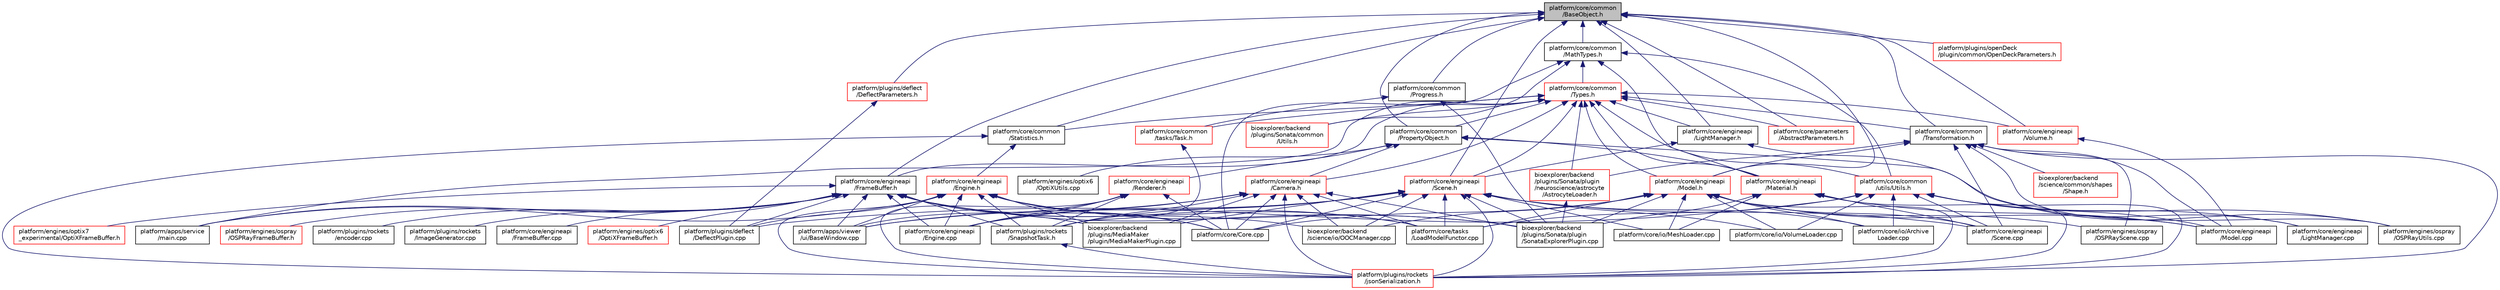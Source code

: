digraph "platform/core/common/BaseObject.h"
{
 // LATEX_PDF_SIZE
  edge [fontname="Helvetica",fontsize="10",labelfontname="Helvetica",labelfontsize="10"];
  node [fontname="Helvetica",fontsize="10",shape=record];
  Node1 [label="platform/core/common\l/BaseObject.h",height=0.2,width=0.4,color="black", fillcolor="grey75", style="filled", fontcolor="black",tooltip=" "];
  Node1 -> Node2 [dir="back",color="midnightblue",fontsize="10",style="solid",fontname="Helvetica"];
  Node2 [label="platform/core/common\l/MathTypes.h",height=0.2,width=0.4,color="black", fillcolor="white", style="filled",URL="$d5/d55/MathTypes_8h.html",tooltip=" "];
  Node2 -> Node3 [dir="back",color="midnightblue",fontsize="10",style="solid",fontname="Helvetica"];
  Node3 [label="platform/core/common\l/Types.h",height=0.2,width=0.4,color="red", fillcolor="white", style="filled",URL="$de/d53/platform_2core_2common_2Types_8h.html",tooltip=" "];
  Node3 -> Node5 [dir="back",color="midnightblue",fontsize="10",style="solid",fontname="Helvetica"];
  Node5 [label="platform/apps/service\l/main.cpp",height=0.2,width=0.4,color="black", fillcolor="white", style="filled",URL="$d9/d1c/service_2main_8cpp.html",tooltip=" "];
  Node3 -> Node287 [dir="back",color="midnightblue",fontsize="10",style="solid",fontname="Helvetica"];
  Node287 [label="platform/core/common\l/PropertyObject.h",height=0.2,width=0.4,color="black", fillcolor="white", style="filled",URL="$d4/d17/PropertyObject_8h.html",tooltip=" "];
  Node287 -> Node288 [dir="back",color="midnightblue",fontsize="10",style="solid",fontname="Helvetica"];
  Node288 [label="platform/core/engineapi\l/Camera.h",height=0.2,width=0.4,color="red", fillcolor="white", style="filled",URL="$dd/de4/Camera_8h.html",tooltip=" "];
  Node288 -> Node8 [dir="back",color="midnightblue",fontsize="10",style="solid",fontname="Helvetica"];
  Node8 [label="platform/apps/viewer\l/ui/BaseWindow.cpp",height=0.2,width=0.4,color="black", fillcolor="white", style="filled",URL="$de/d43/BaseWindow_8cpp.html",tooltip=" "];
  Node288 -> Node21 [dir="back",color="midnightblue",fontsize="10",style="solid",fontname="Helvetica"];
  Node21 [label="platform/core/Core.cpp",height=0.2,width=0.4,color="black", fillcolor="white", style="filled",URL="$d6/d27/Core_8cpp.html",tooltip=" "];
  Node288 -> Node173 [dir="back",color="midnightblue",fontsize="10",style="solid",fontname="Helvetica"];
  Node173 [label="platform/core/engineapi\l/Engine.cpp",height=0.2,width=0.4,color="black", fillcolor="white", style="filled",URL="$d6/d0c/Engine_8cpp.html",tooltip=" "];
  Node288 -> Node34 [dir="back",color="midnightblue",fontsize="10",style="solid",fontname="Helvetica"];
  Node34 [label="platform/core/tasks\l/LoadModelFunctor.cpp",height=0.2,width=0.4,color="black", fillcolor="white", style="filled",URL="$dd/d96/LoadModelFunctor_8cpp.html",tooltip=" "];
  Node288 -> Node31 [dir="back",color="midnightblue",fontsize="10",style="solid",fontname="Helvetica"];
  Node31 [label="platform/plugins/rockets\l/jsonSerialization.h",height=0.2,width=0.4,color="red", fillcolor="white", style="filled",URL="$d4/d2c/jsonSerialization_8h.html",tooltip=" "];
  Node288 -> Node195 [dir="back",color="midnightblue",fontsize="10",style="solid",fontname="Helvetica"];
  Node195 [label="platform/plugins/rockets\l/SnapshotTask.h",height=0.2,width=0.4,color="black", fillcolor="white", style="filled",URL="$d4/de5/SnapshotTask_8h.html",tooltip=" "];
  Node195 -> Node31 [dir="back",color="midnightblue",fontsize="10",style="solid",fontname="Helvetica"];
  Node288 -> Node60 [dir="back",color="midnightblue",fontsize="10",style="solid",fontname="Helvetica"];
  Node60 [label="bioexplorer/backend\l/science/io/OOCManager.cpp",height=0.2,width=0.4,color="black", fillcolor="white", style="filled",URL="$de/d91/OOCManager_8cpp.html",tooltip=" "];
  Node288 -> Node16 [dir="back",color="midnightblue",fontsize="10",style="solid",fontname="Helvetica"];
  Node16 [label="bioexplorer/backend\l/plugins/MediaMaker\l/plugin/MediaMakerPlugin.cpp",height=0.2,width=0.4,color="black", fillcolor="white", style="filled",URL="$dd/d9e/MediaMakerPlugin_8cpp.html",tooltip=" "];
  Node288 -> Node18 [dir="back",color="midnightblue",fontsize="10",style="solid",fontname="Helvetica"];
  Node18 [label="bioexplorer/backend\l/plugins/Sonata/plugin\l/SonataExplorerPlugin.cpp",height=0.2,width=0.4,color="black", fillcolor="white", style="filled",URL="$d4/d2c/SonataExplorerPlugin_8cpp.html",tooltip=" "];
  Node287 -> Node213 [dir="back",color="midnightblue",fontsize="10",style="solid",fontname="Helvetica"];
  Node213 [label="platform/core/engineapi\l/Material.h",height=0.2,width=0.4,color="red", fillcolor="white", style="filled",URL="$df/d12/Material_8h.html",tooltip=" "];
  Node213 -> Node22 [dir="back",color="midnightblue",fontsize="10",style="solid",fontname="Helvetica"];
  Node22 [label="platform/core/engineapi\l/Model.cpp",height=0.2,width=0.4,color="black", fillcolor="white", style="filled",URL="$dd/d2e/Model_8cpp.html",tooltip=" "];
  Node213 -> Node23 [dir="back",color="midnightblue",fontsize="10",style="solid",fontname="Helvetica"];
  Node23 [label="platform/core/engineapi\l/Scene.cpp",height=0.2,width=0.4,color="black", fillcolor="white", style="filled",URL="$de/d15/Scene_8cpp.html",tooltip=" "];
  Node213 -> Node25 [dir="back",color="midnightblue",fontsize="10",style="solid",fontname="Helvetica"];
  Node25 [label="platform/core/io/MeshLoader.cpp",height=0.2,width=0.4,color="black", fillcolor="white", style="filled",URL="$d2/d87/MeshLoader_8cpp.html",tooltip=" "];
  Node213 -> Node31 [dir="back",color="midnightblue",fontsize="10",style="solid",fontname="Helvetica"];
  Node213 -> Node18 [dir="back",color="midnightblue",fontsize="10",style="solid",fontname="Helvetica"];
  Node287 -> Node300 [dir="back",color="midnightblue",fontsize="10",style="solid",fontname="Helvetica"];
  Node300 [label="platform/core/engineapi\l/Renderer.h",height=0.2,width=0.4,color="red", fillcolor="white", style="filled",URL="$d8/db2/Renderer_8h.html",tooltip=" "];
  Node300 -> Node8 [dir="back",color="midnightblue",fontsize="10",style="solid",fontname="Helvetica"];
  Node300 -> Node21 [dir="back",color="midnightblue",fontsize="10",style="solid",fontname="Helvetica"];
  Node300 -> Node173 [dir="back",color="midnightblue",fontsize="10",style="solid",fontname="Helvetica"];
  Node300 -> Node31 [dir="back",color="midnightblue",fontsize="10",style="solid",fontname="Helvetica"];
  Node300 -> Node195 [dir="back",color="midnightblue",fontsize="10",style="solid",fontname="Helvetica"];
  Node287 -> Node251 [dir="back",color="midnightblue",fontsize="10",style="solid",fontname="Helvetica"];
  Node251 [label="platform/engines/optix6\l/OptiXUtils.cpp",height=0.2,width=0.4,color="black", fillcolor="white", style="filled",URL="$d0/d79/OptiXUtils_8cpp.html",tooltip=" "];
  Node287 -> Node301 [dir="back",color="midnightblue",fontsize="10",style="solid",fontname="Helvetica"];
  Node301 [label="platform/engines/ospray\l/OSPRayUtils.cpp",height=0.2,width=0.4,color="black", fillcolor="white", style="filled",URL="$d8/d20/OSPRayUtils_8cpp.html",tooltip=" "];
  Node3 -> Node339 [dir="back",color="midnightblue",fontsize="10",style="solid",fontname="Helvetica"];
  Node339 [label="platform/core/common\l/Statistics.h",height=0.2,width=0.4,color="black", fillcolor="white", style="filled",URL="$d1/dd6/Statistics_8h.html",tooltip=" "];
  Node339 -> Node231 [dir="back",color="midnightblue",fontsize="10",style="solid",fontname="Helvetica"];
  Node231 [label="platform/core/engineapi\l/Engine.h",height=0.2,width=0.4,color="red", fillcolor="white", style="filled",URL="$d1/dd4/Engine_8h.html",tooltip=" "];
  Node231 -> Node5 [dir="back",color="midnightblue",fontsize="10",style="solid",fontname="Helvetica"];
  Node231 -> Node8 [dir="back",color="midnightblue",fontsize="10",style="solid",fontname="Helvetica"];
  Node231 -> Node21 [dir="back",color="midnightblue",fontsize="10",style="solid",fontname="Helvetica"];
  Node231 -> Node173 [dir="back",color="midnightblue",fontsize="10",style="solid",fontname="Helvetica"];
  Node231 -> Node34 [dir="back",color="midnightblue",fontsize="10",style="solid",fontname="Helvetica"];
  Node231 -> Node12 [dir="back",color="midnightblue",fontsize="10",style="solid",fontname="Helvetica"];
  Node12 [label="platform/plugins/deflect\l/DeflectPlugin.cpp",height=0.2,width=0.4,color="black", fillcolor="white", style="filled",URL="$d8/d57/DeflectPlugin_8cpp.html",tooltip=" "];
  Node231 -> Node31 [dir="back",color="midnightblue",fontsize="10",style="solid",fontname="Helvetica"];
  Node231 -> Node195 [dir="back",color="midnightblue",fontsize="10",style="solid",fontname="Helvetica"];
  Node231 -> Node16 [dir="back",color="midnightblue",fontsize="10",style="solid",fontname="Helvetica"];
  Node231 -> Node18 [dir="back",color="midnightblue",fontsize="10",style="solid",fontname="Helvetica"];
  Node339 -> Node31 [dir="back",color="midnightblue",fontsize="10",style="solid",fontname="Helvetica"];
  Node3 -> Node340 [dir="back",color="midnightblue",fontsize="10",style="solid",fontname="Helvetica"];
  Node340 [label="platform/core/common\l/tasks/Task.h",height=0.2,width=0.4,color="red", fillcolor="white", style="filled",URL="$df/d4f/Task_8h.html",tooltip=" "];
  Node340 -> Node195 [dir="back",color="midnightblue",fontsize="10",style="solid",fontname="Helvetica"];
  Node3 -> Node344 [dir="back",color="midnightblue",fontsize="10",style="solid",fontname="Helvetica"];
  Node344 [label="platform/core/common\l/Transformation.h",height=0.2,width=0.4,color="black", fillcolor="white", style="filled",URL="$df/d1e/Transformation_8h.html",tooltip=" "];
  Node344 -> Node22 [dir="back",color="midnightblue",fontsize="10",style="solid",fontname="Helvetica"];
  Node344 -> Node20 [dir="back",color="midnightblue",fontsize="10",style="solid",fontname="Helvetica"];
  Node20 [label="platform/core/engineapi\l/Model.h",height=0.2,width=0.4,color="red", fillcolor="white", style="filled",URL="$d3/d5a/Model_8h.html",tooltip=" "];
  Node20 -> Node21 [dir="back",color="midnightblue",fontsize="10",style="solid",fontname="Helvetica"];
  Node20 -> Node22 [dir="back",color="midnightblue",fontsize="10",style="solid",fontname="Helvetica"];
  Node20 -> Node23 [dir="back",color="midnightblue",fontsize="10",style="solid",fontname="Helvetica"];
  Node20 -> Node24 [dir="back",color="midnightblue",fontsize="10",style="solid",fontname="Helvetica"];
  Node24 [label="platform/core/io/Archive\lLoader.cpp",height=0.2,width=0.4,color="black", fillcolor="white", style="filled",URL="$d6/da5/ArchiveLoader_8cpp.html",tooltip=" "];
  Node20 -> Node25 [dir="back",color="midnightblue",fontsize="10",style="solid",fontname="Helvetica"];
  Node20 -> Node26 [dir="back",color="midnightblue",fontsize="10",style="solid",fontname="Helvetica"];
  Node26 [label="platform/core/io/VolumeLoader.cpp",height=0.2,width=0.4,color="black", fillcolor="white", style="filled",URL="$dd/daa/VolumeLoader_8cpp.html",tooltip=" "];
  Node20 -> Node34 [dir="back",color="midnightblue",fontsize="10",style="solid",fontname="Helvetica"];
  Node20 -> Node48 [dir="back",color="midnightblue",fontsize="10",style="solid",fontname="Helvetica"];
  Node48 [label="platform/engines/ospray\l/OSPRayScene.cpp",height=0.2,width=0.4,color="black", fillcolor="white", style="filled",URL="$d5/dde/OSPRayScene_8cpp.html",tooltip=" "];
  Node20 -> Node31 [dir="back",color="midnightblue",fontsize="10",style="solid",fontname="Helvetica"];
  Node20 -> Node60 [dir="back",color="midnightblue",fontsize="10",style="solid",fontname="Helvetica"];
  Node20 -> Node18 [dir="back",color="midnightblue",fontsize="10",style="solid",fontname="Helvetica"];
  Node344 -> Node23 [dir="back",color="midnightblue",fontsize="10",style="solid",fontname="Helvetica"];
  Node344 -> Node48 [dir="back",color="midnightblue",fontsize="10",style="solid",fontname="Helvetica"];
  Node344 -> Node301 [dir="back",color="midnightblue",fontsize="10",style="solid",fontname="Helvetica"];
  Node344 -> Node31 [dir="back",color="midnightblue",fontsize="10",style="solid",fontname="Helvetica"];
  Node344 -> Node345 [dir="back",color="midnightblue",fontsize="10",style="solid",fontname="Helvetica"];
  Node345 [label="bioexplorer/backend\l/science/common/shapes\l/Shape.h",height=0.2,width=0.4,color="red", fillcolor="white", style="filled",URL="$de/d8f/Shape_8h.html",tooltip=" "];
  Node344 -> Node210 [dir="back",color="midnightblue",fontsize="10",style="solid",fontname="Helvetica"];
  Node210 [label="bioexplorer/backend\l/plugins/Sonata/plugin\l/neuroscience/astrocyte\l/AstrocyteLoader.h",height=0.2,width=0.4,color="red", fillcolor="white", style="filled",URL="$db/d19/AstrocyteLoader_8h.html",tooltip=" "];
  Node210 -> Node18 [dir="back",color="midnightblue",fontsize="10",style="solid",fontname="Helvetica"];
  Node3 -> Node373 [dir="back",color="midnightblue",fontsize="10",style="solid",fontname="Helvetica"];
  Node373 [label="platform/core/common\l/utils/Utils.h",height=0.2,width=0.4,color="red", fillcolor="white", style="filled",URL="$dc/daa/platform_2core_2common_2utils_2Utils_8h.html",tooltip=" "];
  Node373 -> Node185 [dir="back",color="midnightblue",fontsize="10",style="solid",fontname="Helvetica"];
  Node185 [label="platform/core/engineapi\l/LightManager.cpp",height=0.2,width=0.4,color="black", fillcolor="white", style="filled",URL="$d3/d1d/LightManager_8cpp.html",tooltip=" "];
  Node373 -> Node22 [dir="back",color="midnightblue",fontsize="10",style="solid",fontname="Helvetica"];
  Node373 -> Node23 [dir="back",color="midnightblue",fontsize="10",style="solid",fontname="Helvetica"];
  Node373 -> Node24 [dir="back",color="midnightblue",fontsize="10",style="solid",fontname="Helvetica"];
  Node373 -> Node26 [dir="back",color="midnightblue",fontsize="10",style="solid",fontname="Helvetica"];
  Node373 -> Node34 [dir="back",color="midnightblue",fontsize="10",style="solid",fontname="Helvetica"];
  Node373 -> Node301 [dir="back",color="midnightblue",fontsize="10",style="solid",fontname="Helvetica"];
  Node373 -> Node12 [dir="back",color="midnightblue",fontsize="10",style="solid",fontname="Helvetica"];
  Node373 -> Node31 [dir="back",color="midnightblue",fontsize="10",style="solid",fontname="Helvetica"];
  Node3 -> Node288 [dir="back",color="midnightblue",fontsize="10",style="solid",fontname="Helvetica"];
  Node3 -> Node366 [dir="back",color="midnightblue",fontsize="10",style="solid",fontname="Helvetica"];
  Node366 [label="platform/core/engineapi\l/FrameBuffer.h",height=0.2,width=0.4,color="black", fillcolor="white", style="filled",URL="$da/d8a/FrameBuffer_8h.html",tooltip=" "];
  Node366 -> Node5 [dir="back",color="midnightblue",fontsize="10",style="solid",fontname="Helvetica"];
  Node366 -> Node8 [dir="back",color="midnightblue",fontsize="10",style="solid",fontname="Helvetica"];
  Node366 -> Node21 [dir="back",color="midnightblue",fontsize="10",style="solid",fontname="Helvetica"];
  Node366 -> Node173 [dir="back",color="midnightblue",fontsize="10",style="solid",fontname="Helvetica"];
  Node366 -> Node367 [dir="back",color="midnightblue",fontsize="10",style="solid",fontname="Helvetica"];
  Node367 [label="platform/core/engineapi\l/FrameBuffer.cpp",height=0.2,width=0.4,color="black", fillcolor="white", style="filled",URL="$dd/db9/FrameBuffer_8cpp.html",tooltip=" "];
  Node366 -> Node34 [dir="back",color="midnightblue",fontsize="10",style="solid",fontname="Helvetica"];
  Node366 -> Node368 [dir="back",color="midnightblue",fontsize="10",style="solid",fontname="Helvetica"];
  Node368 [label="platform/engines/optix6\l/OptiXFrameBuffer.h",height=0.2,width=0.4,color="red", fillcolor="white", style="filled",URL="$d0/d9a/optix6_2OptiXFrameBuffer_8h.html",tooltip=" "];
  Node366 -> Node369 [dir="back",color="midnightblue",fontsize="10",style="solid",fontname="Helvetica"];
  Node369 [label="platform/engines/optix7\l_experimental/OptiXFrameBuffer.h",height=0.2,width=0.4,color="red", fillcolor="white", style="filled",URL="$d4/de5/optix7__experimental_2OptiXFrameBuffer_8h.html",tooltip=" "];
  Node366 -> Node370 [dir="back",color="midnightblue",fontsize="10",style="solid",fontname="Helvetica"];
  Node370 [label="platform/engines/ospray\l/OSPRayFrameBuffer.h",height=0.2,width=0.4,color="red", fillcolor="white", style="filled",URL="$d7/d01/OSPRayFrameBuffer_8h.html",tooltip=" "];
  Node366 -> Node12 [dir="back",color="midnightblue",fontsize="10",style="solid",fontname="Helvetica"];
  Node366 -> Node371 [dir="back",color="midnightblue",fontsize="10",style="solid",fontname="Helvetica"];
  Node371 [label="platform/plugins/rockets\l/encoder.cpp",height=0.2,width=0.4,color="black", fillcolor="white", style="filled",URL="$db/dbc/encoder_8cpp.html",tooltip=" "];
  Node366 -> Node372 [dir="back",color="midnightblue",fontsize="10",style="solid",fontname="Helvetica"];
  Node372 [label="platform/plugins/rockets\l/ImageGenerator.cpp",height=0.2,width=0.4,color="black", fillcolor="white", style="filled",URL="$dd/db2/ImageGenerator_8cpp.html",tooltip=" "];
  Node366 -> Node195 [dir="back",color="midnightblue",fontsize="10",style="solid",fontname="Helvetica"];
  Node366 -> Node60 [dir="back",color="midnightblue",fontsize="10",style="solid",fontname="Helvetica"];
  Node366 -> Node16 [dir="back",color="midnightblue",fontsize="10",style="solid",fontname="Helvetica"];
  Node366 -> Node18 [dir="back",color="midnightblue",fontsize="10",style="solid",fontname="Helvetica"];
  Node3 -> Node376 [dir="back",color="midnightblue",fontsize="10",style="solid",fontname="Helvetica"];
  Node376 [label="platform/core/engineapi\l/LightManager.h",height=0.2,width=0.4,color="black", fillcolor="white", style="filled",URL="$dd/d9a/LightManager_8h.html",tooltip=" "];
  Node376 -> Node185 [dir="back",color="midnightblue",fontsize="10",style="solid",fontname="Helvetica"];
  Node376 -> Node189 [dir="back",color="midnightblue",fontsize="10",style="solid",fontname="Helvetica"];
  Node189 [label="platform/core/engineapi\l/Scene.h",height=0.2,width=0.4,color="red", fillcolor="white", style="filled",URL="$d5/d2d/Scene_8h.html",tooltip=" "];
  Node189 -> Node8 [dir="back",color="midnightblue",fontsize="10",style="solid",fontname="Helvetica"];
  Node189 -> Node21 [dir="back",color="midnightblue",fontsize="10",style="solid",fontname="Helvetica"];
  Node189 -> Node173 [dir="back",color="midnightblue",fontsize="10",style="solid",fontname="Helvetica"];
  Node189 -> Node23 [dir="back",color="midnightblue",fontsize="10",style="solid",fontname="Helvetica"];
  Node189 -> Node24 [dir="back",color="midnightblue",fontsize="10",style="solid",fontname="Helvetica"];
  Node189 -> Node25 [dir="back",color="midnightblue",fontsize="10",style="solid",fontname="Helvetica"];
  Node189 -> Node26 [dir="back",color="midnightblue",fontsize="10",style="solid",fontname="Helvetica"];
  Node189 -> Node34 [dir="back",color="midnightblue",fontsize="10",style="solid",fontname="Helvetica"];
  Node189 -> Node31 [dir="back",color="midnightblue",fontsize="10",style="solid",fontname="Helvetica"];
  Node189 -> Node195 [dir="back",color="midnightblue",fontsize="10",style="solid",fontname="Helvetica"];
  Node189 -> Node60 [dir="back",color="midnightblue",fontsize="10",style="solid",fontname="Helvetica"];
  Node189 -> Node16 [dir="back",color="midnightblue",fontsize="10",style="solid",fontname="Helvetica"];
  Node189 -> Node18 [dir="back",color="midnightblue",fontsize="10",style="solid",fontname="Helvetica"];
  Node3 -> Node213 [dir="back",color="midnightblue",fontsize="10",style="solid",fontname="Helvetica"];
  Node3 -> Node20 [dir="back",color="midnightblue",fontsize="10",style="solid",fontname="Helvetica"];
  Node3 -> Node189 [dir="back",color="midnightblue",fontsize="10",style="solid",fontname="Helvetica"];
  Node3 -> Node377 [dir="back",color="midnightblue",fontsize="10",style="solid",fontname="Helvetica"];
  Node377 [label="platform/core/engineapi\l/Volume.h",height=0.2,width=0.4,color="red", fillcolor="white", style="filled",URL="$d1/dbd/Volume_8h.html",tooltip=" "];
  Node377 -> Node22 [dir="back",color="midnightblue",fontsize="10",style="solid",fontname="Helvetica"];
  Node3 -> Node387 [dir="back",color="midnightblue",fontsize="10",style="solid",fontname="Helvetica"];
  Node387 [label="platform/core/parameters\l/AbstractParameters.h",height=0.2,width=0.4,color="red", fillcolor="white", style="filled",URL="$d6/d75/AbstractParameters_8h.html",tooltip=" "];
  Node3 -> Node420 [dir="back",color="midnightblue",fontsize="10",style="solid",fontname="Helvetica"];
  Node420 [label="bioexplorer/backend\l/plugins/Sonata/common\l/Utils.h",height=0.2,width=0.4,color="red", fillcolor="white", style="filled",URL="$d0/dc9/bioexplorer_2backend_2plugins_2Sonata_2common_2Utils_8h.html",tooltip=" "];
  Node3 -> Node210 [dir="back",color="midnightblue",fontsize="10",style="solid",fontname="Helvetica"];
  Node2 -> Node373 [dir="back",color="midnightblue",fontsize="10",style="solid",fontname="Helvetica"];
  Node2 -> Node21 [dir="back",color="midnightblue",fontsize="10",style="solid",fontname="Helvetica"];
  Node2 -> Node213 [dir="back",color="midnightblue",fontsize="10",style="solid",fontname="Helvetica"];
  Node2 -> Node420 [dir="back",color="midnightblue",fontsize="10",style="solid",fontname="Helvetica"];
  Node1 -> Node426 [dir="back",color="midnightblue",fontsize="10",style="solid",fontname="Helvetica"];
  Node426 [label="platform/core/common\l/Progress.h",height=0.2,width=0.4,color="black", fillcolor="white", style="filled",URL="$de/df3/Progress_8h.html",tooltip=" "];
  Node426 -> Node340 [dir="back",color="midnightblue",fontsize="10",style="solid",fontname="Helvetica"];
  Node426 -> Node18 [dir="back",color="midnightblue",fontsize="10",style="solid",fontname="Helvetica"];
  Node1 -> Node287 [dir="back",color="midnightblue",fontsize="10",style="solid",fontname="Helvetica"];
  Node1 -> Node339 [dir="back",color="midnightblue",fontsize="10",style="solid",fontname="Helvetica"];
  Node1 -> Node344 [dir="back",color="midnightblue",fontsize="10",style="solid",fontname="Helvetica"];
  Node1 -> Node366 [dir="back",color="midnightblue",fontsize="10",style="solid",fontname="Helvetica"];
  Node1 -> Node376 [dir="back",color="midnightblue",fontsize="10",style="solid",fontname="Helvetica"];
  Node1 -> Node20 [dir="back",color="midnightblue",fontsize="10",style="solid",fontname="Helvetica"];
  Node1 -> Node189 [dir="back",color="midnightblue",fontsize="10",style="solid",fontname="Helvetica"];
  Node1 -> Node377 [dir="back",color="midnightblue",fontsize="10",style="solid",fontname="Helvetica"];
  Node1 -> Node387 [dir="back",color="midnightblue",fontsize="10",style="solid",fontname="Helvetica"];
  Node1 -> Node307 [dir="back",color="midnightblue",fontsize="10",style="solid",fontname="Helvetica"];
  Node307 [label="platform/plugins/deflect\l/DeflectParameters.h",height=0.2,width=0.4,color="red", fillcolor="white", style="filled",URL="$d0/d05/DeflectParameters_8h.html",tooltip=" "];
  Node307 -> Node12 [dir="back",color="midnightblue",fontsize="10",style="solid",fontname="Helvetica"];
  Node1 -> Node314 [dir="back",color="midnightblue",fontsize="10",style="solid",fontname="Helvetica"];
  Node314 [label="platform/plugins/openDeck\l/plugin/common/OpenDeckParameters.h",height=0.2,width=0.4,color="red", fillcolor="white", style="filled",URL="$da/da5/OpenDeckParameters_8h.html",tooltip=" "];
}
